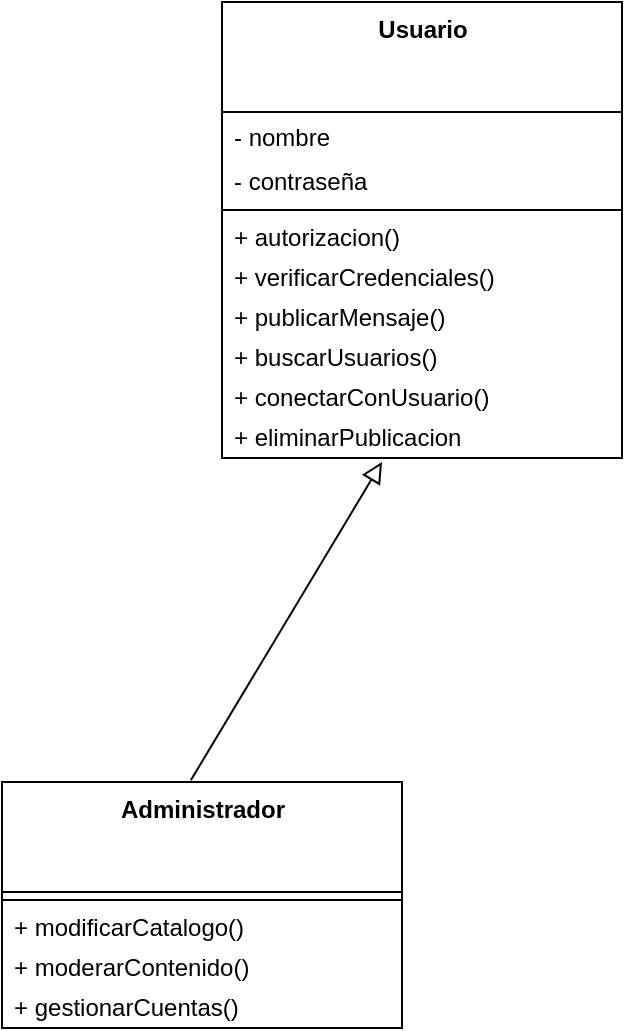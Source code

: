 <mxfile>
    <diagram id="3UM1Va-yNBoQVojBkCAc" name="Page-1">
        <mxGraphModel dx="854" dy="612" grid="1" gridSize="10" guides="1" tooltips="1" connect="1" arrows="1" fold="1" page="1" pageScale="1" pageWidth="850" pageHeight="1100" background="#ffffff" math="0" shadow="0">
            <root>
                <mxCell id="0"/>
                <mxCell id="1" parent="0"/>
                <mxCell id="2" value="Usuario" style="swimlane;fontStyle=1;align=center;verticalAlign=top;childLayout=stackLayout;horizontal=1;startSize=55;horizontalStack=0;resizeParent=1;resizeParentMax=0;resizeLast=0;collapsible=0;marginBottom=0;html=1;fillColor=none;strokeColor=#000000;fontColor=#000000;" parent="1" vertex="1">
                    <mxGeometry x="190" y="170" width="200" height="228" as="geometry"/>
                </mxCell>
                <mxCell id="3" value="- nombre" style="text;html=1;strokeColor=none;fillColor=none;align=left;verticalAlign=middle;spacingLeft=4;spacingRight=4;overflow=hidden;rotatable=0;points=[[0,0.5],[1,0.5]];portConstraint=eastwest;fontColor=#000000;" parent="2" vertex="1">
                    <mxGeometry y="55" width="200" height="25" as="geometry"/>
                </mxCell>
                <mxCell id="4" value="- contraseña" style="text;html=1;strokeColor=none;fillColor=none;align=left;verticalAlign=middle;spacingLeft=4;spacingRight=4;overflow=hidden;rotatable=0;points=[[0,0.5],[1,0.5]];portConstraint=eastwest;fontColor=#000000;" parent="2" vertex="1">
                    <mxGeometry y="80" width="200" height="20" as="geometry"/>
                </mxCell>
                <mxCell id="7" value="" style="line;strokeWidth=1;fillColor=none;align=left;verticalAlign=middle;spacingTop=-1;spacingLeft=3;spacingRight=3;rotatable=0;labelPosition=right;points=[];portConstraint=eastwest;fontColor=#000000;strokeColor=#000000;" parent="2" vertex="1">
                    <mxGeometry y="100" width="200" height="8" as="geometry"/>
                </mxCell>
                <mxCell id="8" value="+ autorizacion()" style="text;html=1;strokeColor=none;fillColor=none;align=left;verticalAlign=middle;spacingLeft=4;spacingRight=4;overflow=hidden;rotatable=0;points=[[0,0.5],[1,0.5]];portConstraint=eastwest;fontColor=#000000;" parent="2" vertex="1">
                    <mxGeometry y="108" width="200" height="20" as="geometry"/>
                </mxCell>
                <mxCell id="9" value="+ verificarCredenciales()" style="text;html=1;strokeColor=none;fillColor=none;align=left;verticalAlign=middle;spacingLeft=4;spacingRight=4;overflow=hidden;rotatable=0;points=[[0,0.5],[1,0.5]];portConstraint=eastwest;fontColor=#000000;" parent="2" vertex="1">
                    <mxGeometry y="128" width="200" height="20" as="geometry"/>
                </mxCell>
                <mxCell id="28" value="+ publicarMensaje()" style="text;html=1;strokeColor=none;fillColor=none;align=left;verticalAlign=middle;spacingLeft=4;spacingRight=4;overflow=hidden;rotatable=0;points=[[0,0.5],[1,0.5]];portConstraint=eastwest;fontColor=#000000;" parent="2" vertex="1">
                    <mxGeometry y="148" width="200" height="20" as="geometry"/>
                </mxCell>
                <mxCell id="27" value="+ buscarUsuarios()" style="text;html=1;strokeColor=none;fillColor=none;align=left;verticalAlign=middle;spacingLeft=4;spacingRight=4;overflow=hidden;rotatable=0;points=[[0,0.5],[1,0.5]];portConstraint=eastwest;fontColor=#000000;" parent="2" vertex="1">
                    <mxGeometry y="168" width="200" height="20" as="geometry"/>
                </mxCell>
                <mxCell id="26" value="+ conectarConUsuario()" style="text;html=1;strokeColor=none;fillColor=none;align=left;verticalAlign=middle;spacingLeft=4;spacingRight=4;overflow=hidden;rotatable=0;points=[[0,0.5],[1,0.5]];portConstraint=eastwest;fontColor=#000000;" parent="2" vertex="1">
                    <mxGeometry y="188" width="200" height="20" as="geometry"/>
                </mxCell>
                <mxCell id="25" value="+ eliminarPublicacion" style="text;html=1;strokeColor=none;fillColor=none;align=left;verticalAlign=middle;spacingLeft=4;spacingRight=4;overflow=hidden;rotatable=0;points=[[0,0.5],[1,0.5]];portConstraint=eastwest;fontColor=#000000;" parent="2" vertex="1">
                    <mxGeometry y="208" width="200" height="20" as="geometry"/>
                </mxCell>
                <mxCell id="19" value="Administrador" style="swimlane;fontStyle=1;align=center;verticalAlign=top;childLayout=stackLayout;horizontal=1;startSize=55;horizontalStack=0;resizeParent=1;resizeParentMax=0;resizeLast=0;collapsible=0;marginBottom=0;html=1;fillColor=none;strokeColor=#000000;fontColor=#000000;" parent="1" vertex="1">
                    <mxGeometry x="80" y="560" width="200" height="123" as="geometry"/>
                </mxCell>
                <mxCell id="22" value="" style="line;strokeWidth=1;fillColor=none;align=left;verticalAlign=middle;spacingTop=-1;spacingLeft=3;spacingRight=3;rotatable=0;labelPosition=right;points=[];portConstraint=eastwest;fontColor=#000000;strokeColor=#000000;" parent="19" vertex="1">
                    <mxGeometry y="55" width="200" height="8" as="geometry"/>
                </mxCell>
                <mxCell id="23" value="+ modificarCatalogo()" style="text;html=1;strokeColor=none;fillColor=none;align=left;verticalAlign=middle;spacingLeft=4;spacingRight=4;overflow=hidden;rotatable=0;points=[[0,0.5],[1,0.5]];portConstraint=eastwest;fontColor=#000000;" parent="19" vertex="1">
                    <mxGeometry y="63" width="200" height="20" as="geometry"/>
                </mxCell>
                <mxCell id="47" value="+ moderarContenido()" style="text;html=1;strokeColor=none;fillColor=none;align=left;verticalAlign=middle;spacingLeft=4;spacingRight=4;overflow=hidden;rotatable=0;points=[[0,0.5],[1,0.5]];portConstraint=eastwest;fontColor=#000000;" vertex="1" parent="19">
                    <mxGeometry y="83" width="200" height="20" as="geometry"/>
                </mxCell>
                <mxCell id="46" value="+ gestionarCuentas()" style="text;html=1;strokeColor=none;fillColor=none;align=left;verticalAlign=middle;spacingLeft=4;spacingRight=4;overflow=hidden;rotatable=0;points=[[0,0.5],[1,0.5]];portConstraint=eastwest;fontColor=#000000;" vertex="1" parent="19">
                    <mxGeometry y="103" width="200" height="20" as="geometry"/>
                </mxCell>
                <mxCell id="30" value="" style="endArrow=block;html=1;rounded=0;align=center;verticalAlign=bottom;endFill=0;labelBackgroundColor=none;endSize=8;strokeColor=#000000;fontColor=#000000;exitX=0.472;exitY=-0.007;exitDx=0;exitDy=0;exitPerimeter=0;entryX=0.4;entryY=1.1;entryDx=0;entryDy=0;entryPerimeter=0;" parent="1" source="19" target="25" edge="1">
                    <mxGeometry relative="1" as="geometry">
                        <mxPoint x="280" y="460" as="sourcePoint"/>
                        <mxPoint x="440" y="460" as="targetPoint"/>
                    </mxGeometry>
                </mxCell>
            </root>
        </mxGraphModel>
    </diagram>
</mxfile>